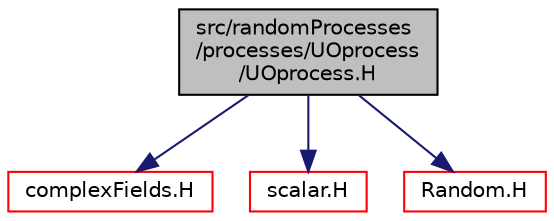 digraph "src/randomProcesses/processes/UOprocess/UOprocess.H"
{
  bgcolor="transparent";
  edge [fontname="Helvetica",fontsize="10",labelfontname="Helvetica",labelfontsize="10"];
  node [fontname="Helvetica",fontsize="10",shape=record];
  Node1 [label="src/randomProcesses\l/processes/UOprocess\l/UOprocess.H",height=0.2,width=0.4,color="black", fillcolor="grey75", style="filled", fontcolor="black"];
  Node1 -> Node2 [color="midnightblue",fontsize="10",style="solid",fontname="Helvetica"];
  Node2 [label="complexFields.H",height=0.2,width=0.4,color="red",URL="$a08053.html"];
  Node1 -> Node3 [color="midnightblue",fontsize="10",style="solid",fontname="Helvetica"];
  Node3 [label="scalar.H",height=0.2,width=0.4,color="red",URL="$a09076.html"];
  Node1 -> Node4 [color="midnightblue",fontsize="10",style="solid",fontname="Helvetica"];
  Node4 [label="Random.H",height=0.2,width=0.4,color="red",URL="$a09049.html"];
}
